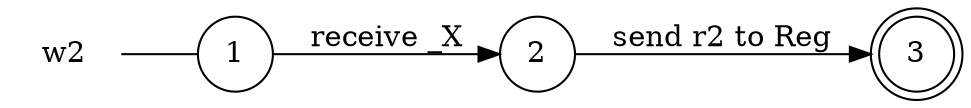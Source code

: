digraph w2 {
	rankdir="LR";
	n_0 [label="w2", shape="plaintext"];
	n_1 [id="1", shape=circle, label="1"];
	n_0 -> n_1 [arrowhead=none];
	n_2 [id="2", shape=circle, label="2"];
	n_3 [id="3", shape=doublecircle, label="3"];

	n_2 -> n_3 [id="[$e|0]", label="send r2 to Reg"];
	n_1 -> n_2 [id="[$e|1]", label="receive _X"];
}
